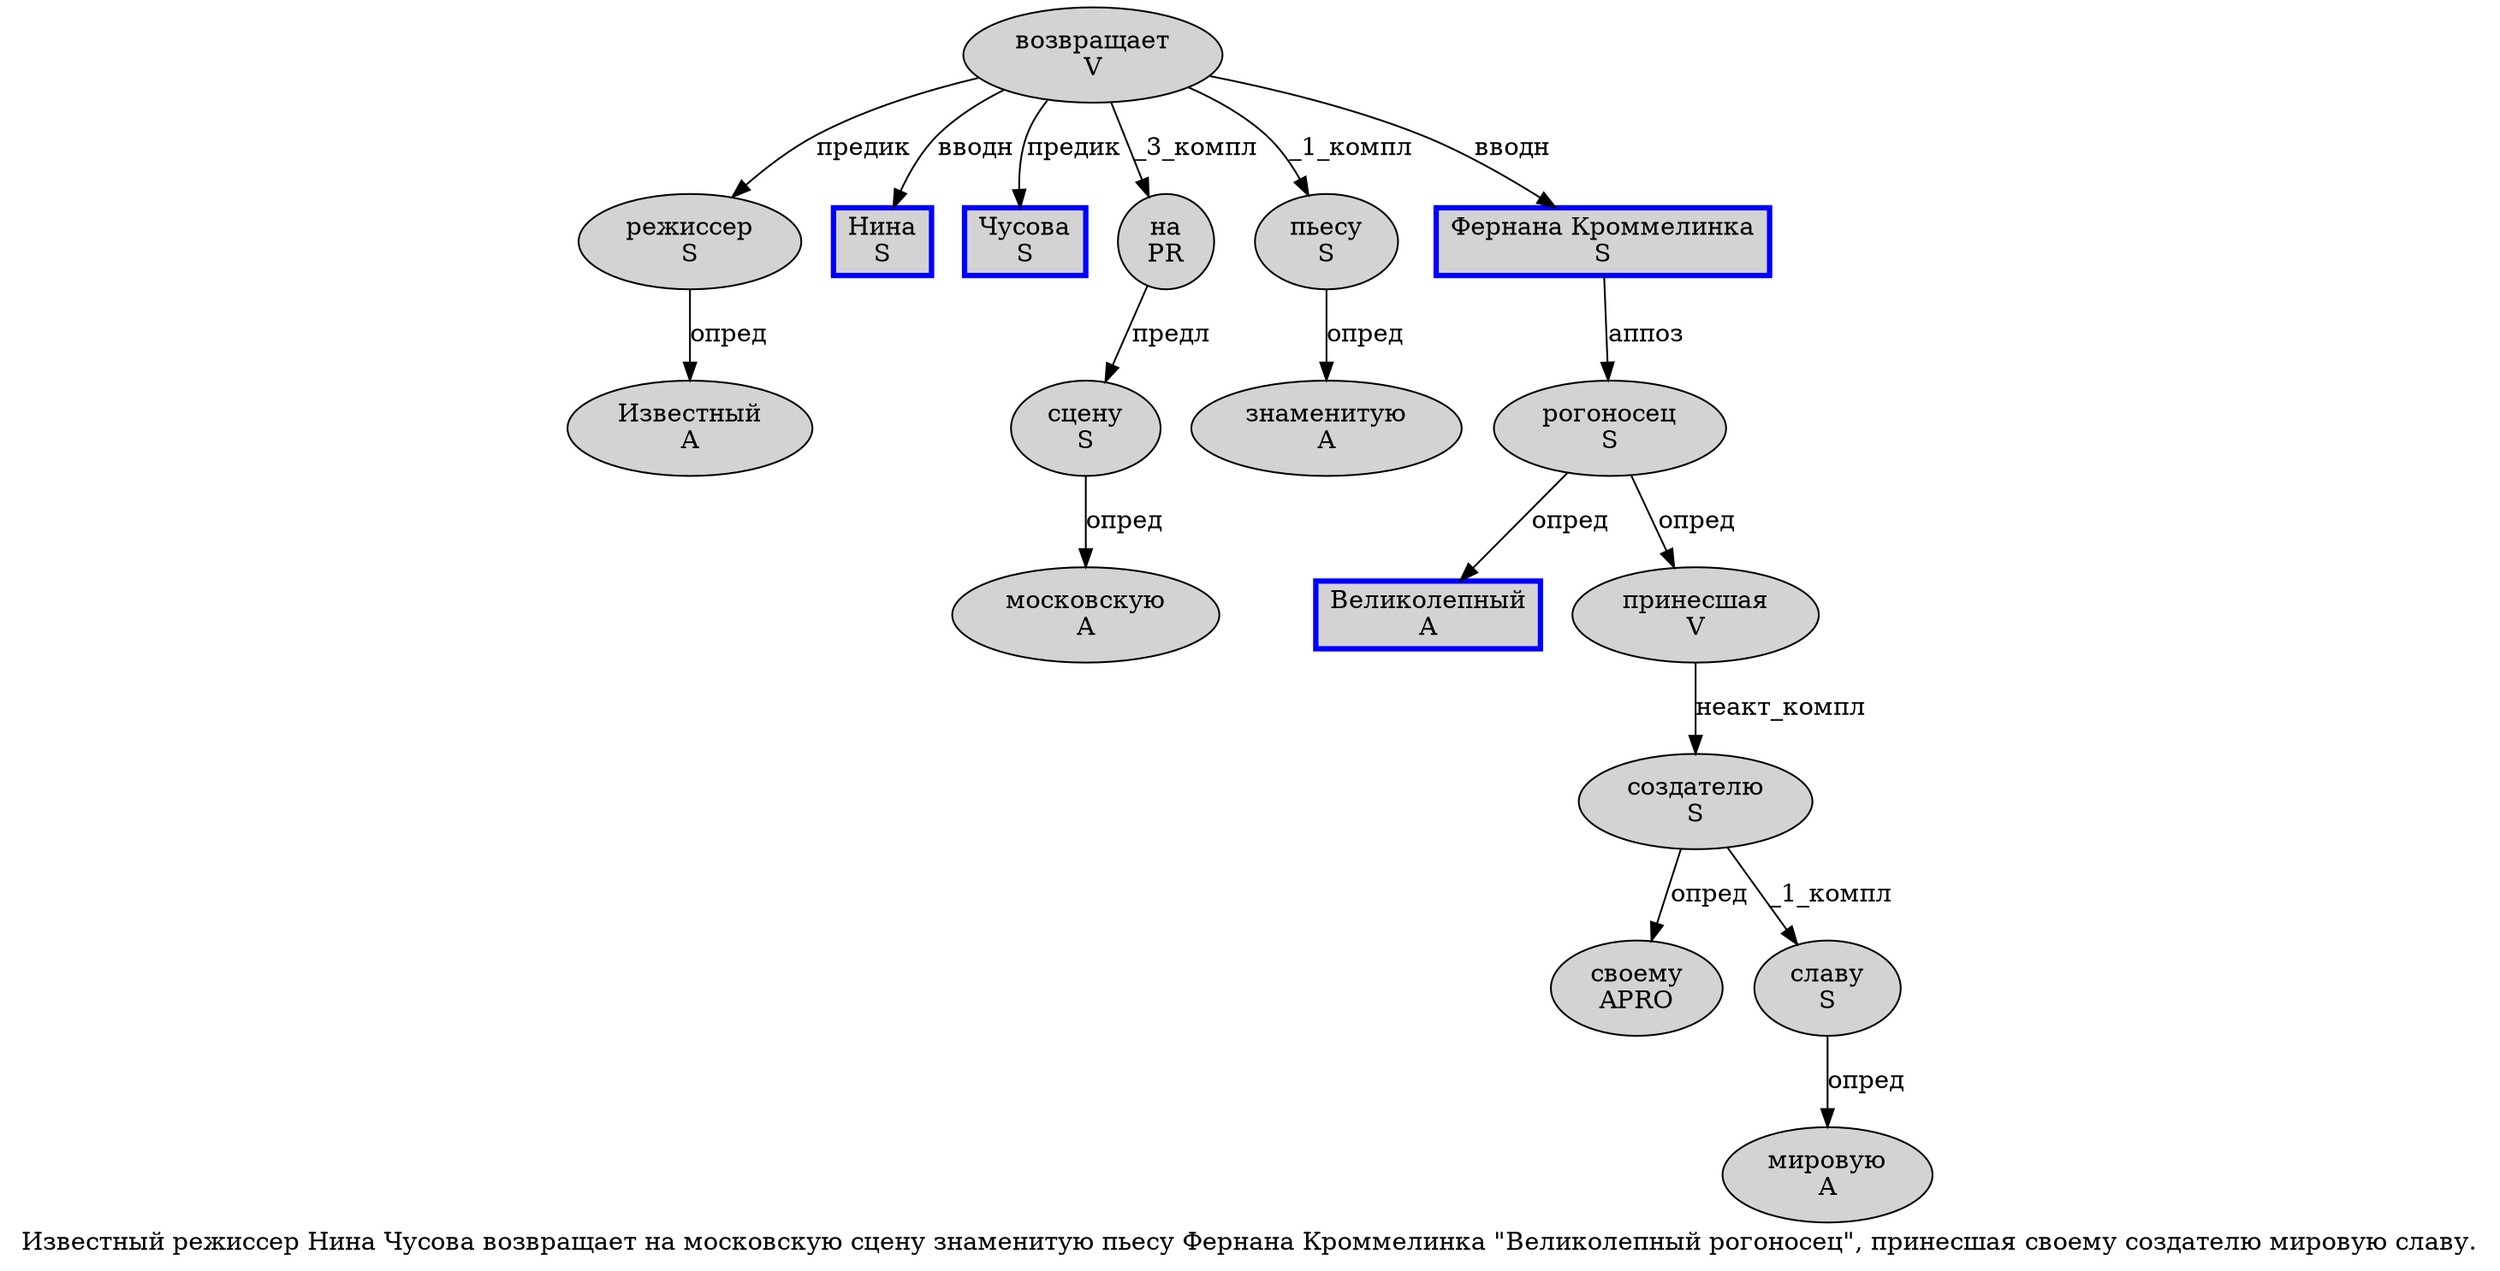 digraph SENTENCE_1017 {
	graph [label="Известный режиссер Нина Чусова возвращает на московскую сцену знаменитую пьесу Фернана Кроммелинка \"Великолепный рогоносец\", принесшая своему создателю мировую славу."]
	node [style=filled]
		0 [label="Известный
A" color="" fillcolor=lightgray penwidth=1 shape=ellipse]
		1 [label="режиссер
S" color="" fillcolor=lightgray penwidth=1 shape=ellipse]
		2 [label="Нина
S" color=blue fillcolor=lightgray penwidth=3 shape=box]
		3 [label="Чусова
S" color=blue fillcolor=lightgray penwidth=3 shape=box]
		4 [label="возвращает
V" color="" fillcolor=lightgray penwidth=1 shape=ellipse]
		5 [label="на
PR" color="" fillcolor=lightgray penwidth=1 shape=ellipse]
		6 [label="московскую
A" color="" fillcolor=lightgray penwidth=1 shape=ellipse]
		7 [label="сцену
S" color="" fillcolor=lightgray penwidth=1 shape=ellipse]
		8 [label="знаменитую
A" color="" fillcolor=lightgray penwidth=1 shape=ellipse]
		9 [label="пьесу
S" color="" fillcolor=lightgray penwidth=1 shape=ellipse]
		10 [label="Фернана Кроммелинка
S" color=blue fillcolor=lightgray penwidth=3 shape=box]
		12 [label="Великолепный
A" color=blue fillcolor=lightgray penwidth=3 shape=box]
		13 [label="рогоносец
S" color="" fillcolor=lightgray penwidth=1 shape=ellipse]
		16 [label="принесшая
V" color="" fillcolor=lightgray penwidth=1 shape=ellipse]
		17 [label="своему
APRO" color="" fillcolor=lightgray penwidth=1 shape=ellipse]
		18 [label="создателю
S" color="" fillcolor=lightgray penwidth=1 shape=ellipse]
		19 [label="мировую
A" color="" fillcolor=lightgray penwidth=1 shape=ellipse]
		20 [label="славу
S" color="" fillcolor=lightgray penwidth=1 shape=ellipse]
			1 -> 0 [label="опред"]
			4 -> 1 [label="предик"]
			4 -> 2 [label="вводн"]
			4 -> 3 [label="предик"]
			4 -> 5 [label="_3_компл"]
			4 -> 9 [label="_1_компл"]
			4 -> 10 [label="вводн"]
			18 -> 17 [label="опред"]
			18 -> 20 [label="_1_компл"]
			13 -> 12 [label="опред"]
			13 -> 16 [label="опред"]
			16 -> 18 [label="неакт_компл"]
			5 -> 7 [label="предл"]
			9 -> 8 [label="опред"]
			7 -> 6 [label="опред"]
			10 -> 13 [label="аппоз"]
			20 -> 19 [label="опред"]
}